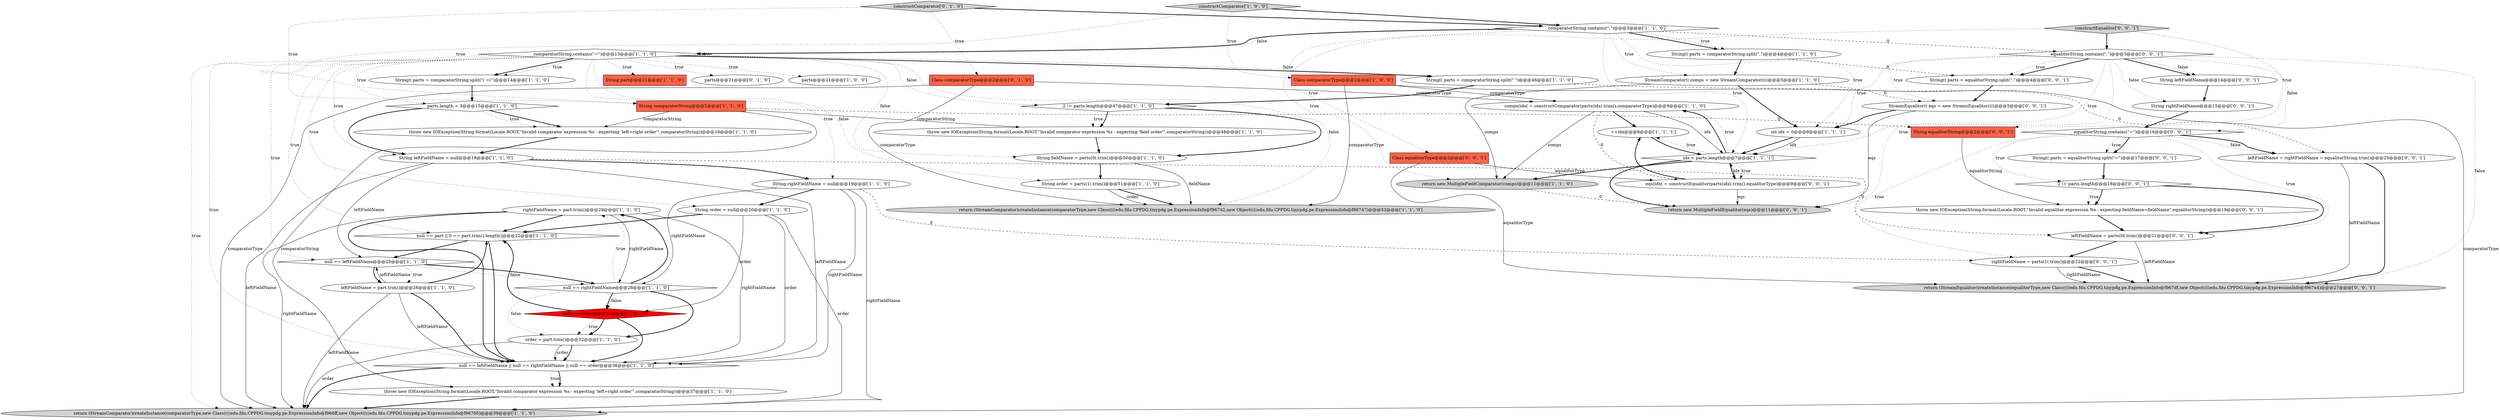 digraph {
20 [style = filled, label = "null == leftFieldName || null == rightFieldName || null == order@@@36@@@['1', '1', '0']", fillcolor = white, shape = diamond image = "AAA0AAABBB1BBB"];
47 [style = filled, label = "String(( parts = equalitorString.split(\",\")@@@4@@@['0', '0', '1']", fillcolor = white, shape = ellipse image = "AAA0AAABBB3BBB"];
4 [style = filled, label = "throw new IOException(String.format(Locale.ROOT,\"Invalid comparator expression %s - expecting 'field order'\",comparatorString))@@@48@@@['1', '1', '0']", fillcolor = white, shape = ellipse image = "AAA0AAABBB1BBB"];
50 [style = filled, label = "constructEqualitor['0', '0', '1']", fillcolor = lightgray, shape = diamond image = "AAA0AAABBB3BBB"];
12 [style = filled, label = "String part@@@21@@@['1', '1', '0']", fillcolor = tomato, shape = box image = "AAA0AAABBB1BBB"];
21 [style = filled, label = "++idx@@@8@@@['1', '1', '1']", fillcolor = white, shape = ellipse image = "AAA0AAABBB1BBB"];
37 [style = filled, label = "constructComparator['0', '1', '0']", fillcolor = lightgray, shape = diamond image = "AAA0AAABBB2BBB"];
52 [style = filled, label = "leftFieldName = parts(0(.trim()@@@21@@@['0', '0', '1']", fillcolor = white, shape = ellipse image = "AAA0AAABBB3BBB"];
33 [style = filled, label = "rightFieldName = part.trim()@@@29@@@['1', '1', '0']", fillcolor = white, shape = ellipse image = "AAA0AAABBB1BBB"];
55 [style = filled, label = "equalitorString.contains(\",\")@@@3@@@['0', '0', '1']", fillcolor = white, shape = diamond image = "AAA0AAABBB3BBB"];
2 [style = filled, label = "String(( parts = comparatorString.split(\" \")@@@46@@@['1', '1', '0']", fillcolor = white, shape = ellipse image = "AAA0AAABBB1BBB"];
8 [style = filled, label = "null == part || 0 == part.trim().length()@@@22@@@['1', '1', '0']", fillcolor = white, shape = diamond image = "AAA0AAABBB1BBB"];
13 [style = filled, label = "null == leftFieldName@@@25@@@['1', '1', '0']", fillcolor = white, shape = diamond image = "AAA0AAABBB1BBB"];
19 [style = filled, label = "return (StreamComparator)createInstance(comparatorType,new Class((((edu.fdu.CPPDG.tinypdg.pe.ExpressionInfo@f966ff,new Object((((edu.fdu.CPPDG.tinypdg.pe.ExpressionInfo@f96705)@@@39@@@['1', '1', '0']", fillcolor = lightgray, shape = ellipse image = "AAA0AAABBB1BBB"];
30 [style = filled, label = "String rightFieldName = null@@@19@@@['1', '1', '0']", fillcolor = white, shape = ellipse image = "AAA0AAABBB1BBB"];
36 [style = filled, label = "parts@@@21@@@['0', '1', '0']", fillcolor = white, shape = ellipse image = "AAA0AAABBB2BBB"];
48 [style = filled, label = "return new MultipleFieldEqualitor(eqs)@@@11@@@['0', '0', '1']", fillcolor = lightgray, shape = ellipse image = "AAA0AAABBB3BBB"];
34 [style = filled, label = "String leftFieldName = null@@@18@@@['1', '1', '0']", fillcolor = white, shape = ellipse image = "AAA0AAABBB1BBB"];
45 [style = filled, label = "2 != parts.length@@@18@@@['0', '0', '1']", fillcolor = white, shape = diamond image = "AAA0AAABBB3BBB"];
51 [style = filled, label = "String leftFieldName@@@14@@@['0', '0', '1']", fillcolor = white, shape = ellipse image = "AAA0AAABBB3BBB"];
3 [style = filled, label = "parts@@@21@@@['1', '0', '0']", fillcolor = white, shape = ellipse image = "AAA0AAABBB1BBB"];
0 [style = filled, label = "StreamComparator(( comps = new StreamComparator((((@@@5@@@['1', '1', '0']", fillcolor = white, shape = ellipse image = "AAA0AAABBB1BBB"];
17 [style = filled, label = "comparatorString.contains(\",\")@@@3@@@['1', '1', '0']", fillcolor = white, shape = diamond image = "AAA0AAABBB1BBB"];
35 [style = filled, label = "int idx = 0@@@6@@@['1', '1', '1']", fillcolor = white, shape = ellipse image = "AAA0AAABBB1BBB"];
39 [style = filled, label = "return (StreamEqualitor)createInstance(equalitorType,new Class((((edu.fdu.CPPDG.tinypdg.pe.ExpressionInfo@f967df,new Object((((edu.fdu.CPPDG.tinypdg.pe.ExpressionInfo@f967e4)@@@27@@@['0', '0', '1']", fillcolor = lightgray, shape = ellipse image = "AAA0AAABBB3BBB"];
16 [style = filled, label = "constructComparator['1', '0', '0']", fillcolor = lightgray, shape = diamond image = "AAA0AAABBB1BBB"];
49 [style = filled, label = "throw new IOException(String.format(Locale.ROOT,\"Invalid equalitor expression %s - expecting fieldName=fieldName\",equalitorString))@@@19@@@['0', '0', '1']", fillcolor = white, shape = ellipse image = "AAA0AAABBB3BBB"];
28 [style = filled, label = "2 != parts.length@@@47@@@['1', '1', '0']", fillcolor = white, shape = diamond image = "AAA0AAABBB1BBB"];
7 [style = filled, label = "String fieldName = parts(0(.trim()@@@50@@@['1', '1', '0']", fillcolor = white, shape = ellipse image = "AAA0AAABBB1BBB"];
40 [style = filled, label = "StreamEqualitor(( eqs = new StreamEqualitor((((@@@5@@@['0', '0', '1']", fillcolor = white, shape = ellipse image = "AAA0AAABBB3BBB"];
53 [style = filled, label = "rightFieldName = parts(1(.trim()@@@22@@@['0', '0', '1']", fillcolor = white, shape = ellipse image = "AAA0AAABBB3BBB"];
24 [style = filled, label = "throw new IOException(String.format(Locale.ROOT,\"Invalid comparator expression %s - expecting 'left=right order'\",comparatorString))@@@37@@@['1', '1', '0']", fillcolor = white, shape = ellipse image = "AAA0AAABBB1BBB"];
23 [style = filled, label = "String(( parts = comparatorString.split(\"( =(\")@@@14@@@['1', '1', '0']", fillcolor = white, shape = ellipse image = "AAA0AAABBB1BBB"];
1 [style = filled, label = "throw new IOException(String.format(Locale.ROOT,\"Invalid comparator expression %s - expecting 'left=right order'\",comparatorString))@@@16@@@['1', '1', '0']", fillcolor = white, shape = ellipse image = "AAA0AAABBB1BBB"];
26 [style = filled, label = "null == order@@@31@@@['1', '0', '0']", fillcolor = red, shape = diamond image = "AAA1AAABBB1BBB"];
43 [style = filled, label = "leftFieldName = rightFieldName = equalitorString.trim()@@@25@@@['0', '0', '1']", fillcolor = white, shape = ellipse image = "AAA0AAABBB3BBB"];
56 [style = filled, label = "eqs(idx( = constructEqualitor(parts(idx(.trim(),equalitorType)@@@9@@@['0', '0', '1']", fillcolor = white, shape = ellipse image = "AAA0AAABBB3BBB"];
41 [style = filled, label = "Class equalitorType@@@2@@@['0', '0', '1']", fillcolor = tomato, shape = box image = "AAA0AAABBB3BBB"];
14 [style = filled, label = "Class comparatorType@@@2@@@['1', '0', '0']", fillcolor = tomato, shape = box image = "AAA0AAABBB1BBB"];
18 [style = filled, label = "String order = parts(1(.trim()@@@51@@@['1', '1', '0']", fillcolor = white, shape = ellipse image = "AAA0AAABBB1BBB"];
32 [style = filled, label = "idx < parts.length@@@7@@@['1', '1', '1']", fillcolor = white, shape = diamond image = "AAA0AAABBB1BBB"];
38 [style = filled, label = "Class comparatorType@@@2@@@['0', '1', '0']", fillcolor = tomato, shape = box image = "AAA0AAABBB2BBB"];
46 [style = filled, label = "String rightFieldName@@@15@@@['0', '0', '1']", fillcolor = white, shape = ellipse image = "AAA0AAABBB3BBB"];
11 [style = filled, label = "return (StreamComparator)createInstance(comparatorType,new Class((((edu.fdu.CPPDG.tinypdg.pe.ExpressionInfo@f96742,new Object((((edu.fdu.CPPDG.tinypdg.pe.ExpressionInfo@f96747)@@@52@@@['1', '1', '0']", fillcolor = lightgray, shape = ellipse image = "AAA0AAABBB1BBB"];
31 [style = filled, label = "String comparatorString@@@2@@@['1', '1', '0']", fillcolor = tomato, shape = box image = "AAA0AAABBB1BBB"];
42 [style = filled, label = "String(( parts = equalitorString.split(\"=\")@@@17@@@['0', '0', '1']", fillcolor = white, shape = ellipse image = "AAA0AAABBB3BBB"];
10 [style = filled, label = "comps(idx( = constructComparator(parts(idx(.trim(),comparatorType)@@@9@@@['1', '1', '0']", fillcolor = white, shape = ellipse image = "AAA0AAABBB1BBB"];
5 [style = filled, label = "String order = null@@@20@@@['1', '1', '0']", fillcolor = white, shape = ellipse image = "AAA0AAABBB1BBB"];
27 [style = filled, label = "null == rightFieldName@@@28@@@['1', '1', '0']", fillcolor = white, shape = diamond image = "AAA0AAABBB1BBB"];
54 [style = filled, label = "String equalitorString@@@2@@@['0', '0', '1']", fillcolor = tomato, shape = box image = "AAA0AAABBB3BBB"];
44 [style = filled, label = "equalitorString.contains(\"=\")@@@16@@@['0', '0', '1']", fillcolor = white, shape = diamond image = "AAA0AAABBB3BBB"];
9 [style = filled, label = "String(( parts = comparatorString.split(\",\")@@@4@@@['1', '1', '0']", fillcolor = white, shape = ellipse image = "AAA0AAABBB1BBB"];
25 [style = filled, label = "order = part.trim()@@@32@@@['1', '1', '0']", fillcolor = white, shape = ellipse image = "AAA0AAABBB1BBB"];
22 [style = filled, label = "return new MultipleFieldComparator(comps)@@@11@@@['1', '1', '0']", fillcolor = lightgray, shape = ellipse image = "AAA0AAABBB1BBB"];
15 [style = filled, label = "leftFieldName = part.trim()@@@26@@@['1', '1', '0']", fillcolor = white, shape = ellipse image = "AAA0AAABBB1BBB"];
6 [style = filled, label = "comparatorString.contains(\"=\")@@@13@@@['1', '1', '0']", fillcolor = white, shape = diamond image = "AAA0AAABBB1BBB"];
29 [style = filled, label = "parts.length < 3@@@15@@@['1', '1', '0']", fillcolor = white, shape = diamond image = "AAA0AAABBB1BBB"];
32->22 [style = bold, label=""];
55->47 [style = bold, label=""];
42->45 [style = bold, label=""];
27->33 [style = dotted, label="true"];
17->9 [style = bold, label=""];
40->48 [style = solid, label="eqs"];
41->39 [style = solid, label="equalitorType"];
17->35 [style = dotted, label="true"];
55->51 [style = bold, label=""];
29->34 [style = bold, label=""];
6->19 [style = dotted, label="true"];
53->39 [style = bold, label=""];
30->19 [style = solid, label="rightFieldName"];
37->31 [style = dotted, label="true"];
23->29 [style = bold, label=""];
31->1 [style = solid, label="comparatorString"];
5->19 [style = solid, label="order"];
37->38 [style = dotted, label="true"];
6->18 [style = dotted, label="false"];
28->4 [style = bold, label=""];
8->20 [style = bold, label=""];
15->20 [style = bold, label=""];
50->55 [style = bold, label=""];
30->20 [style = solid, label="rightFieldName"];
13->15 [style = dotted, label="true"];
27->33 [style = bold, label=""];
29->1 [style = bold, label=""];
6->3 [style = dotted, label="true"];
33->27 [style = solid, label="rightFieldName"];
2->28 [style = bold, label=""];
27->25 [style = bold, label=""];
55->48 [style = dotted, label="true"];
13->27 [style = dotted, label="false"];
6->11 [style = dotted, label="false"];
32->56 [style = bold, label=""];
24->19 [style = bold, label=""];
15->20 [style = solid, label="leftFieldName"];
20->24 [style = dotted, label="true"];
53->39 [style = solid, label="rightFieldName"];
25->20 [style = solid, label="order"];
25->19 [style = solid, label="order"];
44->43 [style = dotted, label="false"];
6->13 [style = dotted, label="true"];
18->11 [style = bold, label=""];
17->6 [style = dotted, label="false"];
44->52 [style = dotted, label="true"];
27->25 [style = dotted, label="false"];
55->46 [style = dotted, label="false"];
55->40 [style = dotted, label="true"];
6->7 [style = dotted, label="false"];
10->21 [style = bold, label=""];
16->17 [style = bold, label=""];
14->10 [style = solid, label="comparatorType"];
33->19 [style = solid, label="rightFieldName"];
32->10 [style = bold, label=""];
6->20 [style = dotted, label="true"];
6->2 [style = bold, label=""];
2->43 [style = dashed, label="0"];
45->49 [style = dotted, label="true"];
56->32 [style = solid, label="idx"];
18->11 [style = solid, label="order"];
44->42 [style = dotted, label="true"];
41->56 [style = solid, label="equalitorType"];
7->11 [style = solid, label="fieldName"];
6->29 [style = dotted, label="true"];
56->21 [style = bold, label=""];
16->14 [style = dotted, label="true"];
34->52 [style = dashed, label="0"];
52->39 [style = solid, label="leftFieldName"];
32->48 [style = bold, label=""];
35->32 [style = solid, label="idx"];
10->56 [style = dashed, label="0"];
6->12 [style = dotted, label="true"];
13->15 [style = bold, label=""];
20->19 [style = bold, label=""];
45->52 [style = bold, label=""];
33->8 [style = bold, label=""];
55->39 [style = dotted, label="false"];
26->20 [style = bold, label=""];
44->45 [style = dotted, label="true"];
27->26 [style = bold, label=""];
46->44 [style = bold, label=""];
44->42 [style = bold, label=""];
29->1 [style = dotted, label="true"];
34->19 [style = solid, label="leftFieldName"];
40->35 [style = bold, label=""];
17->6 [style = bold, label=""];
47->40 [style = bold, label=""];
38->10 [style = solid, label="comparatorType"];
50->54 [style = dotted, label="true"];
6->23 [style = bold, label=""];
44->53 [style = dotted, label="true"];
35->32 [style = bold, label=""];
26->8 [style = bold, label=""];
30->27 [style = solid, label="rightFieldName"];
55->47 [style = dotted, label="true"];
55->35 [style = dotted, label="true"];
14->11 [style = solid, label="comparatorType"];
4->7 [style = bold, label=""];
34->20 [style = solid, label="leftFieldName"];
0->22 [style = solid, label="comps"];
25->20 [style = bold, label=""];
1->34 [style = bold, label=""];
13->27 [style = bold, label=""];
27->26 [style = dotted, label="false"];
30->5 [style = bold, label=""];
6->8 [style = dotted, label="true"];
55->32 [style = dotted, label="true"];
38->11 [style = solid, label="comparatorType"];
7->18 [style = bold, label=""];
28->4 [style = dotted, label="true"];
17->22 [style = dotted, label="true"];
17->55 [style = dashed, label="0"];
32->10 [style = dotted, label="true"];
16->31 [style = dotted, label="true"];
43->39 [style = bold, label=""];
15->8 [style = bold, label=""];
22->48 [style = dashed, label="0"];
50->41 [style = dotted, label="true"];
8->13 [style = bold, label=""];
5->26 [style = solid, label="order"];
6->30 [style = dotted, label="true"];
5->8 [style = bold, label=""];
17->0 [style = dotted, label="true"];
38->19 [style = solid, label="comparatorType"];
32->21 [style = dotted, label="true"];
6->36 [style = dotted, label="true"];
9->0 [style = bold, label=""];
33->20 [style = bold, label=""];
52->53 [style = bold, label=""];
26->25 [style = dotted, label="true"];
10->22 [style = solid, label="comps"];
15->13 [style = solid, label="leftFieldName"];
10->32 [style = solid, label="idx"];
26->25 [style = bold, label=""];
6->2 [style = dotted, label="false"];
37->17 [style = bold, label=""];
45->49 [style = bold, label=""];
28->7 [style = bold, label=""];
6->23 [style = dotted, label="true"];
31->54 [style = dashed, label="0"];
54->49 [style = solid, label="equalitorString"];
34->13 [style = solid, label="leftFieldName"];
17->32 [style = dotted, label="true"];
34->30 [style = bold, label=""];
31->4 [style = solid, label="comparatorString"];
51->46 [style = bold, label=""];
30->53 [style = dashed, label="0"];
44->43 [style = bold, label=""];
9->47 [style = dashed, label="0"];
31->24 [style = solid, label="comparatorString"];
55->51 [style = dotted, label="false"];
49->52 [style = bold, label=""];
14->19 [style = solid, label="comparatorType"];
15->19 [style = solid, label="leftFieldName"];
17->9 [style = dotted, label="true"];
32->56 [style = dotted, label="true"];
33->20 [style = solid, label="rightFieldName"];
21->32 [style = bold, label=""];
6->34 [style = dotted, label="true"];
6->28 [style = dotted, label="false"];
0->35 [style = bold, label=""];
56->48 [style = solid, label="eqs"];
5->20 [style = solid, label="order"];
20->24 [style = bold, label=""];
0->40 [style = dashed, label="0"];
43->39 [style = solid, label="leftFieldName"];
55->44 [style = dotted, label="false"];
6->5 [style = dotted, label="true"];
}
